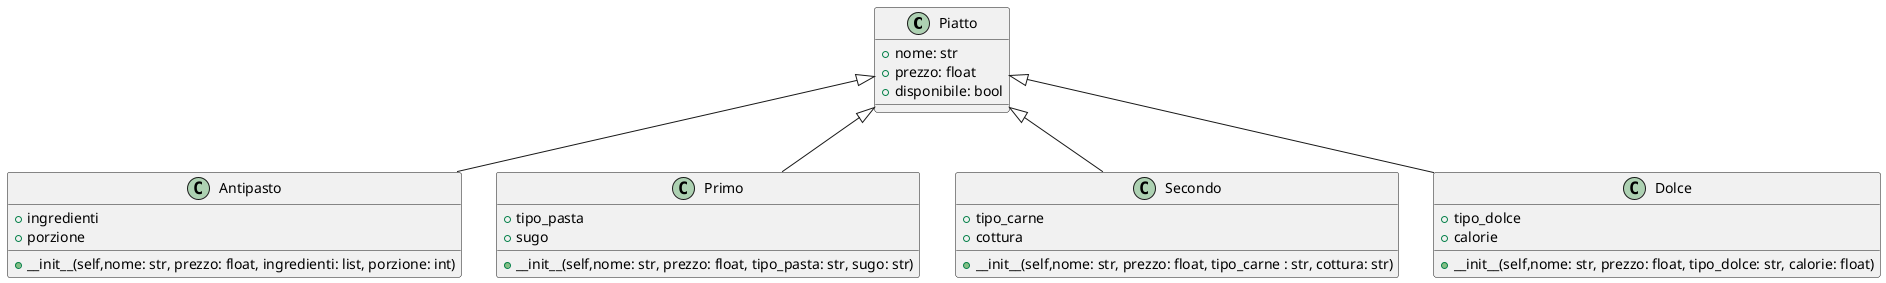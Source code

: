 @startuml
Piatto ^-- Antipasto
Piatto ^-- Primo
Piatto ^-- Secondo
Piatto ^-- Dolce
class Piatto {
    +nome: str
    +prezzo: float
    +disponibile: bool
}
class Antipasto {
    +ingredienti
    +porzione
    __
    + __init__(self,nome: str, prezzo: float, ingredienti: list, porzione: int)
}
class Primo {
    +tipo_pasta
    +sugo
    __
    +__init__(self,nome: str, prezzo: float, tipo_pasta: str, sugo: str)
}
class Secondo {
    +tipo_carne
    +cottura
    __
    +__init__(self,nome: str, prezzo: float, tipo_carne : str, cottura: str)
}
class Dolce {
    +tipo_dolce
    +calorie
    __
    +__init__(self,nome: str, prezzo: float, tipo_dolce: str, calorie: float)
}
@enduml